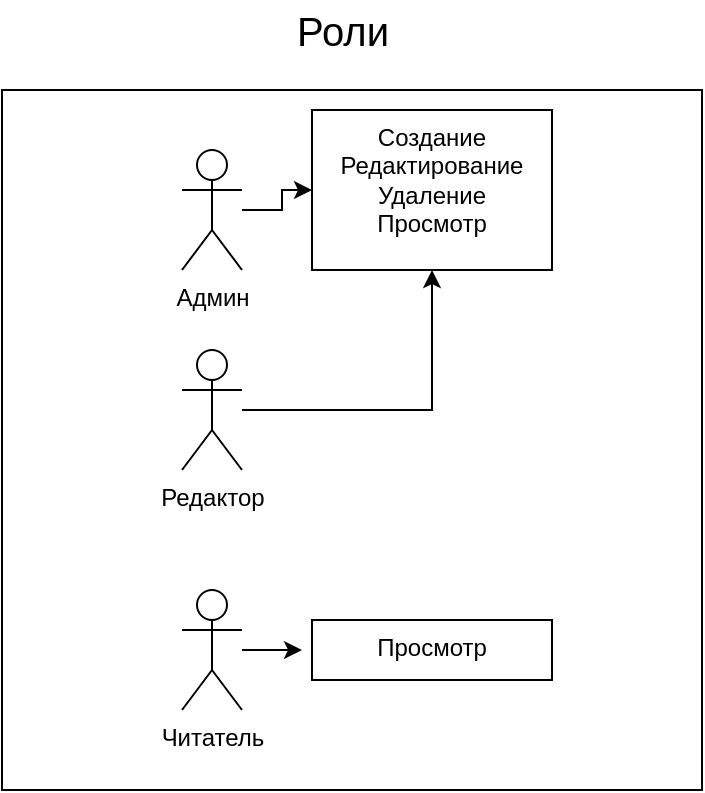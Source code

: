 <mxfile version="17.1.3" type="github">
  <diagram name="Page-1" id="e7e014a7-5840-1c2e-5031-d8a46d1fe8dd">
    <mxGraphModel dx="3056" dy="1879" grid="1" gridSize="10" guides="1" tooltips="1" connect="1" arrows="1" fold="1" page="1" pageScale="1" pageWidth="1169" pageHeight="826" background="none" math="0" shadow="0">
      <root>
        <mxCell id="0" />
        <mxCell id="1" parent="0" />
        <mxCell id="Ozdj_CKaKpZc2hMSJWOS-55" value="" style="whiteSpace=wrap;html=1;aspect=fixed;" vertex="1" parent="1">
          <mxGeometry x="-50" y="10" width="350" height="350" as="geometry" />
        </mxCell>
        <mxCell id="Ozdj_CKaKpZc2hMSJWOS-50" value="" style="edgeStyle=orthogonalEdgeStyle;rounded=0;orthogonalLoop=1;jettySize=auto;html=1;" edge="1" parent="1" source="Ozdj_CKaKpZc2hMSJWOS-41" target="Ozdj_CKaKpZc2hMSJWOS-49">
          <mxGeometry relative="1" as="geometry" />
        </mxCell>
        <mxCell id="Ozdj_CKaKpZc2hMSJWOS-41" value="Админ" style="shape=umlActor;verticalLabelPosition=bottom;verticalAlign=top;html=1;outlineConnect=0;" vertex="1" parent="1">
          <mxGeometry x="40" y="40" width="30" height="60" as="geometry" />
        </mxCell>
        <mxCell id="Ozdj_CKaKpZc2hMSJWOS-51" style="edgeStyle=orthogonalEdgeStyle;rounded=0;orthogonalLoop=1;jettySize=auto;html=1;entryX=0.5;entryY=1;entryDx=0;entryDy=0;" edge="1" parent="1" source="Ozdj_CKaKpZc2hMSJWOS-42" target="Ozdj_CKaKpZc2hMSJWOS-49">
          <mxGeometry relative="1" as="geometry" />
        </mxCell>
        <mxCell id="Ozdj_CKaKpZc2hMSJWOS-42" value="Редактор" style="shape=umlActor;verticalLabelPosition=bottom;verticalAlign=top;html=1;outlineConnect=0;" vertex="1" parent="1">
          <mxGeometry x="40" y="140" width="30" height="60" as="geometry" />
        </mxCell>
        <mxCell id="Ozdj_CKaKpZc2hMSJWOS-54" style="edgeStyle=orthogonalEdgeStyle;rounded=0;orthogonalLoop=1;jettySize=auto;html=1;" edge="1" parent="1" source="Ozdj_CKaKpZc2hMSJWOS-43">
          <mxGeometry relative="1" as="geometry">
            <mxPoint x="100" y="290" as="targetPoint" />
          </mxGeometry>
        </mxCell>
        <mxCell id="Ozdj_CKaKpZc2hMSJWOS-43" value="Читатель" style="shape=umlActor;verticalLabelPosition=bottom;verticalAlign=top;html=1;outlineConnect=0;" vertex="1" parent="1">
          <mxGeometry x="40" y="260" width="30" height="60" as="geometry" />
        </mxCell>
        <mxCell id="Ozdj_CKaKpZc2hMSJWOS-49" value="Создание&lt;br&gt;Редактирование&lt;br&gt;Удаление&lt;br&gt;Просмотр" style="whiteSpace=wrap;html=1;verticalAlign=top;fillColor=rgb(255, 255, 255);strokeColor=rgb(0, 0, 0);fontColor=rgb(0, 0, 0);" vertex="1" parent="1">
          <mxGeometry x="105" y="20" width="120" height="80" as="geometry" />
        </mxCell>
        <mxCell id="Ozdj_CKaKpZc2hMSJWOS-52" value="Просмотр" style="whiteSpace=wrap;html=1;verticalAlign=top;fillColor=rgb(255, 255, 255);strokeColor=rgb(0, 0, 0);fontColor=rgb(0, 0, 0);" vertex="1" parent="1">
          <mxGeometry x="105" y="275" width="120" height="30" as="geometry" />
        </mxCell>
        <mxCell id="Ozdj_CKaKpZc2hMSJWOS-56" value="Роли" style="text;html=1;align=center;verticalAlign=middle;resizable=0;points=[];autosize=1;strokeColor=none;fillColor=none;fontSize=20;" vertex="1" parent="1">
          <mxGeometry x="90" y="-35" width="60" height="30" as="geometry" />
        </mxCell>
      </root>
    </mxGraphModel>
  </diagram>
</mxfile>
